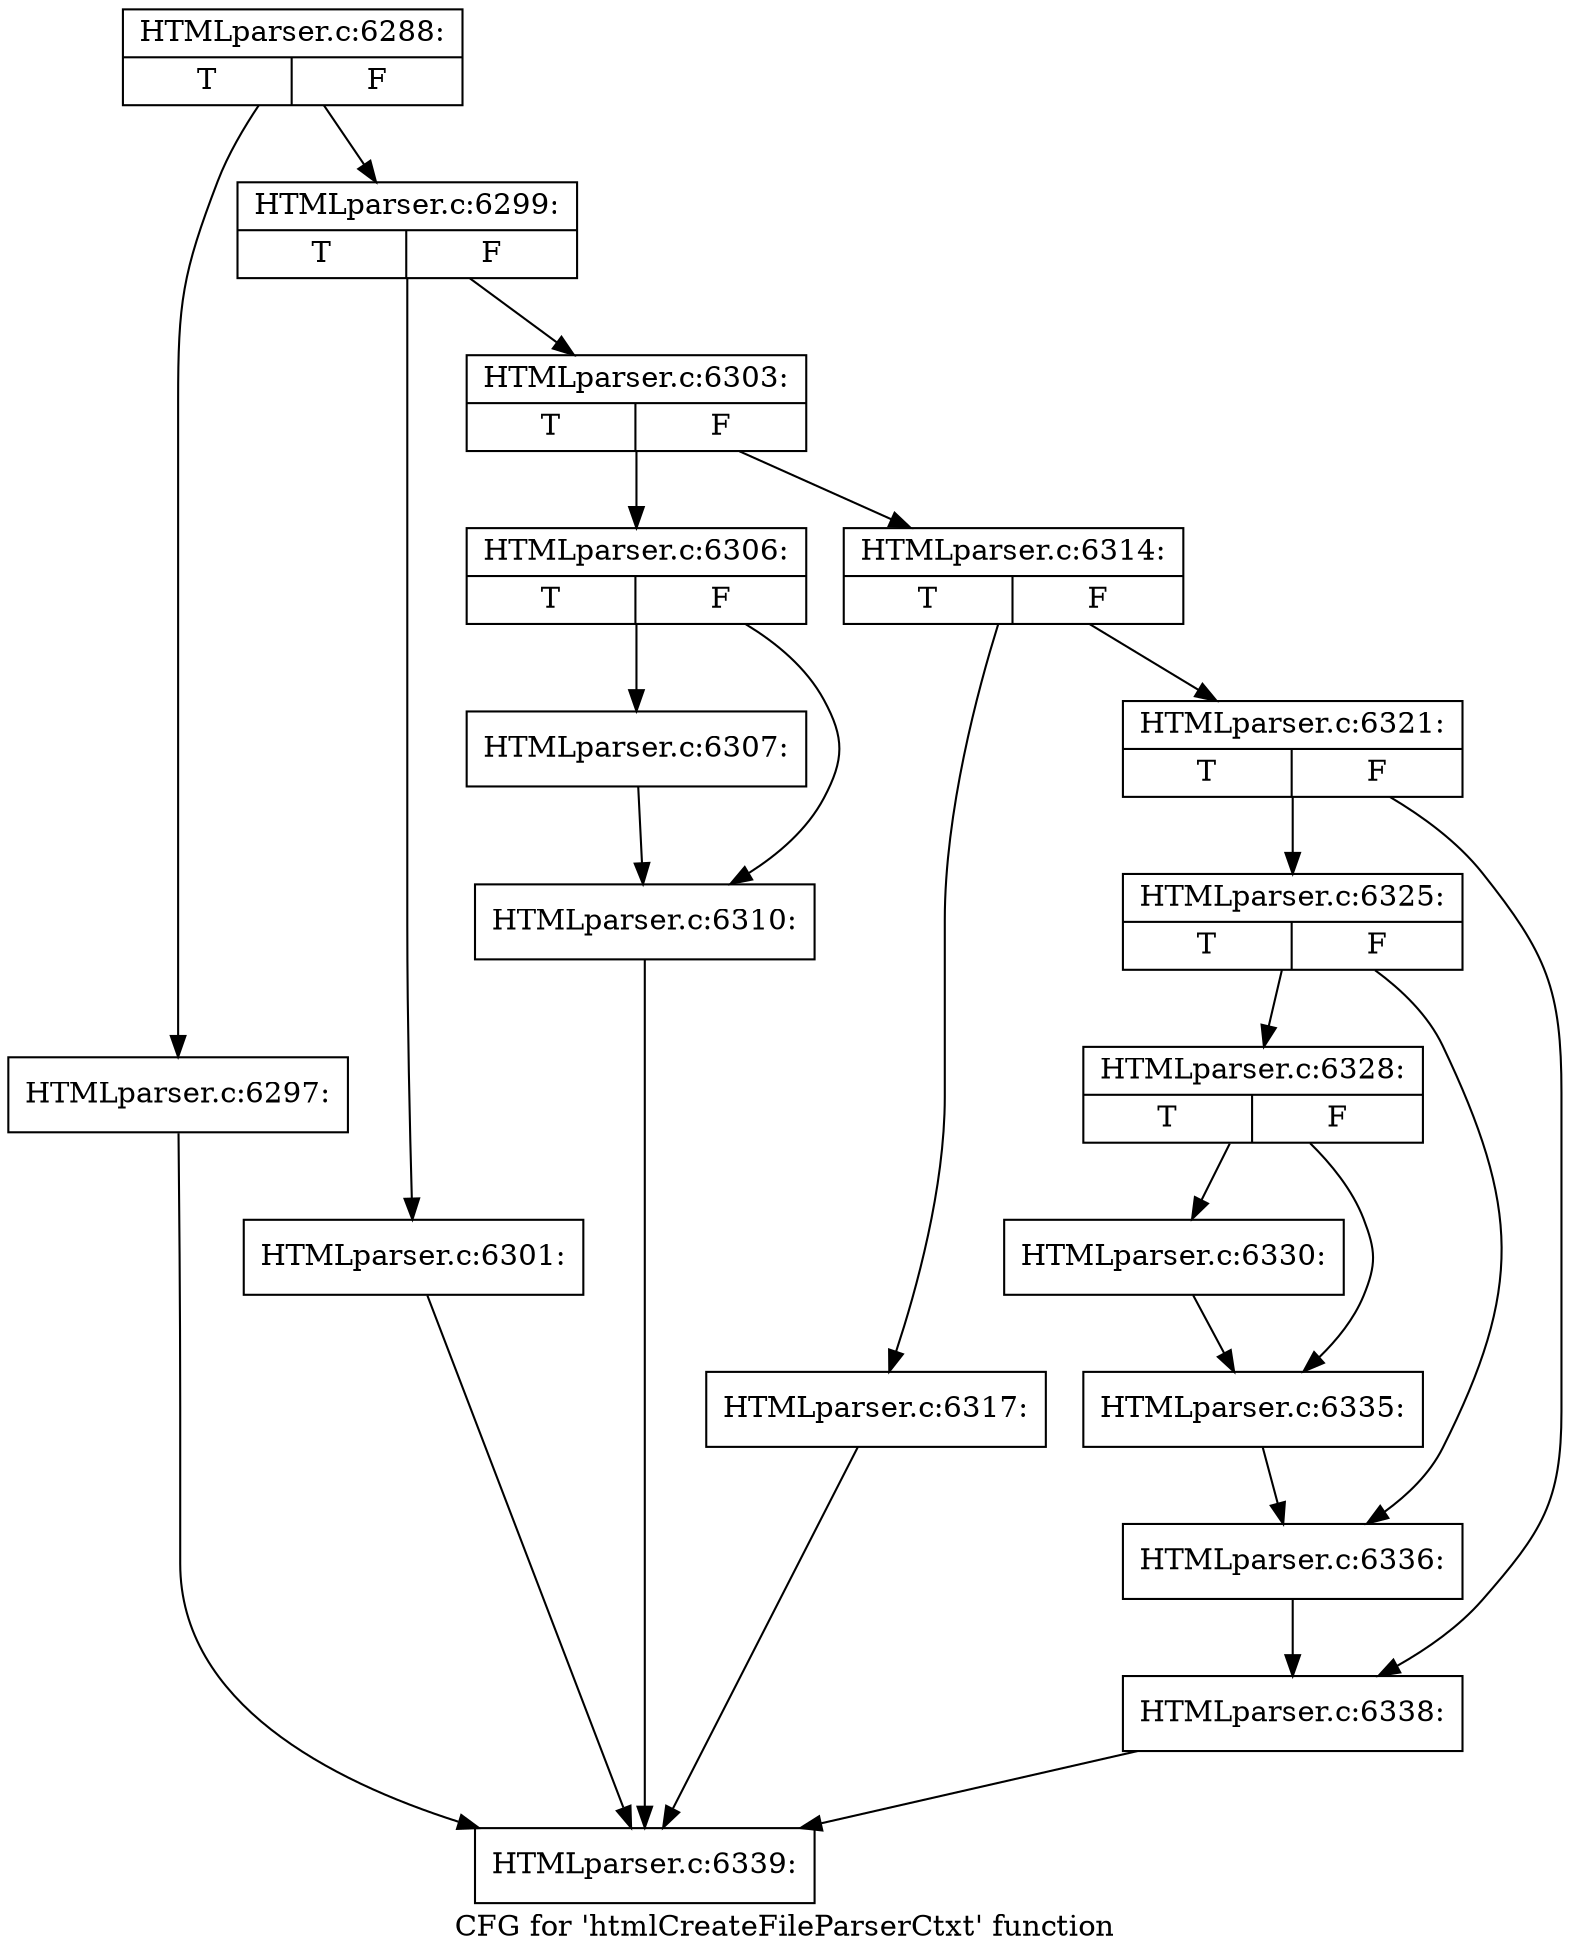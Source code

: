 digraph "CFG for 'htmlCreateFileParserCtxt' function" {
	label="CFG for 'htmlCreateFileParserCtxt' function";

	Node0x3c3dc90 [shape=record,label="{HTMLparser.c:6288:|{<s0>T|<s1>F}}"];
	Node0x3c3dc90 -> Node0x3c3f5d0;
	Node0x3c3dc90 -> Node0x3c3f620;
	Node0x3c3f5d0 [shape=record,label="{HTMLparser.c:6297:}"];
	Node0x3c3f5d0 -> Node0x3c3dfc0;
	Node0x3c3f620 [shape=record,label="{HTMLparser.c:6299:|{<s0>T|<s1>F}}"];
	Node0x3c3f620 -> Node0x3c3fc00;
	Node0x3c3f620 -> Node0x3c3fc50;
	Node0x3c3fc00 [shape=record,label="{HTMLparser.c:6301:}"];
	Node0x3c3fc00 -> Node0x3c3dfc0;
	Node0x3c3fc50 [shape=record,label="{HTMLparser.c:6303:|{<s0>T|<s1>F}}"];
	Node0x3c3fc50 -> Node0x3c40410;
	Node0x3c3fc50 -> Node0x3c40460;
	Node0x3c40410 [shape=record,label="{HTMLparser.c:6306:|{<s0>T|<s1>F}}"];
	Node0x3c40410 -> Node0x3d4ec30;
	Node0x3c40410 -> Node0x3d4ec80;
	Node0x3d4ec30 [shape=record,label="{HTMLparser.c:6307:}"];
	Node0x3d4ec30 -> Node0x3d4ec80;
	Node0x3d4ec80 [shape=record,label="{HTMLparser.c:6310:}"];
	Node0x3d4ec80 -> Node0x3c3dfc0;
	Node0x3c40460 [shape=record,label="{HTMLparser.c:6314:|{<s0>T|<s1>F}}"];
	Node0x3c40460 -> Node0x3d4f570;
	Node0x3c40460 -> Node0x3d50870;
	Node0x3d4f570 [shape=record,label="{HTMLparser.c:6317:}"];
	Node0x3d4f570 -> Node0x3c3dfc0;
	Node0x3d50870 [shape=record,label="{HTMLparser.c:6321:|{<s0>T|<s1>F}}"];
	Node0x3d50870 -> Node0x3d50e20;
	Node0x3d50870 -> Node0x3d50e70;
	Node0x3d50e20 [shape=record,label="{HTMLparser.c:6325:|{<s0>T|<s1>F}}"];
	Node0x3d50e20 -> Node0x3d51590;
	Node0x3d50e20 -> Node0x3d515e0;
	Node0x3d51590 [shape=record,label="{HTMLparser.c:6328:|{<s0>T|<s1>F}}"];
	Node0x3d51590 -> Node0x3d51f20;
	Node0x3d51590 -> Node0x3d52500;
	Node0x3d51f20 [shape=record,label="{HTMLparser.c:6330:}"];
	Node0x3d51f20 -> Node0x3d52500;
	Node0x3d52500 [shape=record,label="{HTMLparser.c:6335:}"];
	Node0x3d52500 -> Node0x3d515e0;
	Node0x3d515e0 [shape=record,label="{HTMLparser.c:6336:}"];
	Node0x3d515e0 -> Node0x3d50e70;
	Node0x3d50e70 [shape=record,label="{HTMLparser.c:6338:}"];
	Node0x3d50e70 -> Node0x3c3dfc0;
	Node0x3c3dfc0 [shape=record,label="{HTMLparser.c:6339:}"];
}
